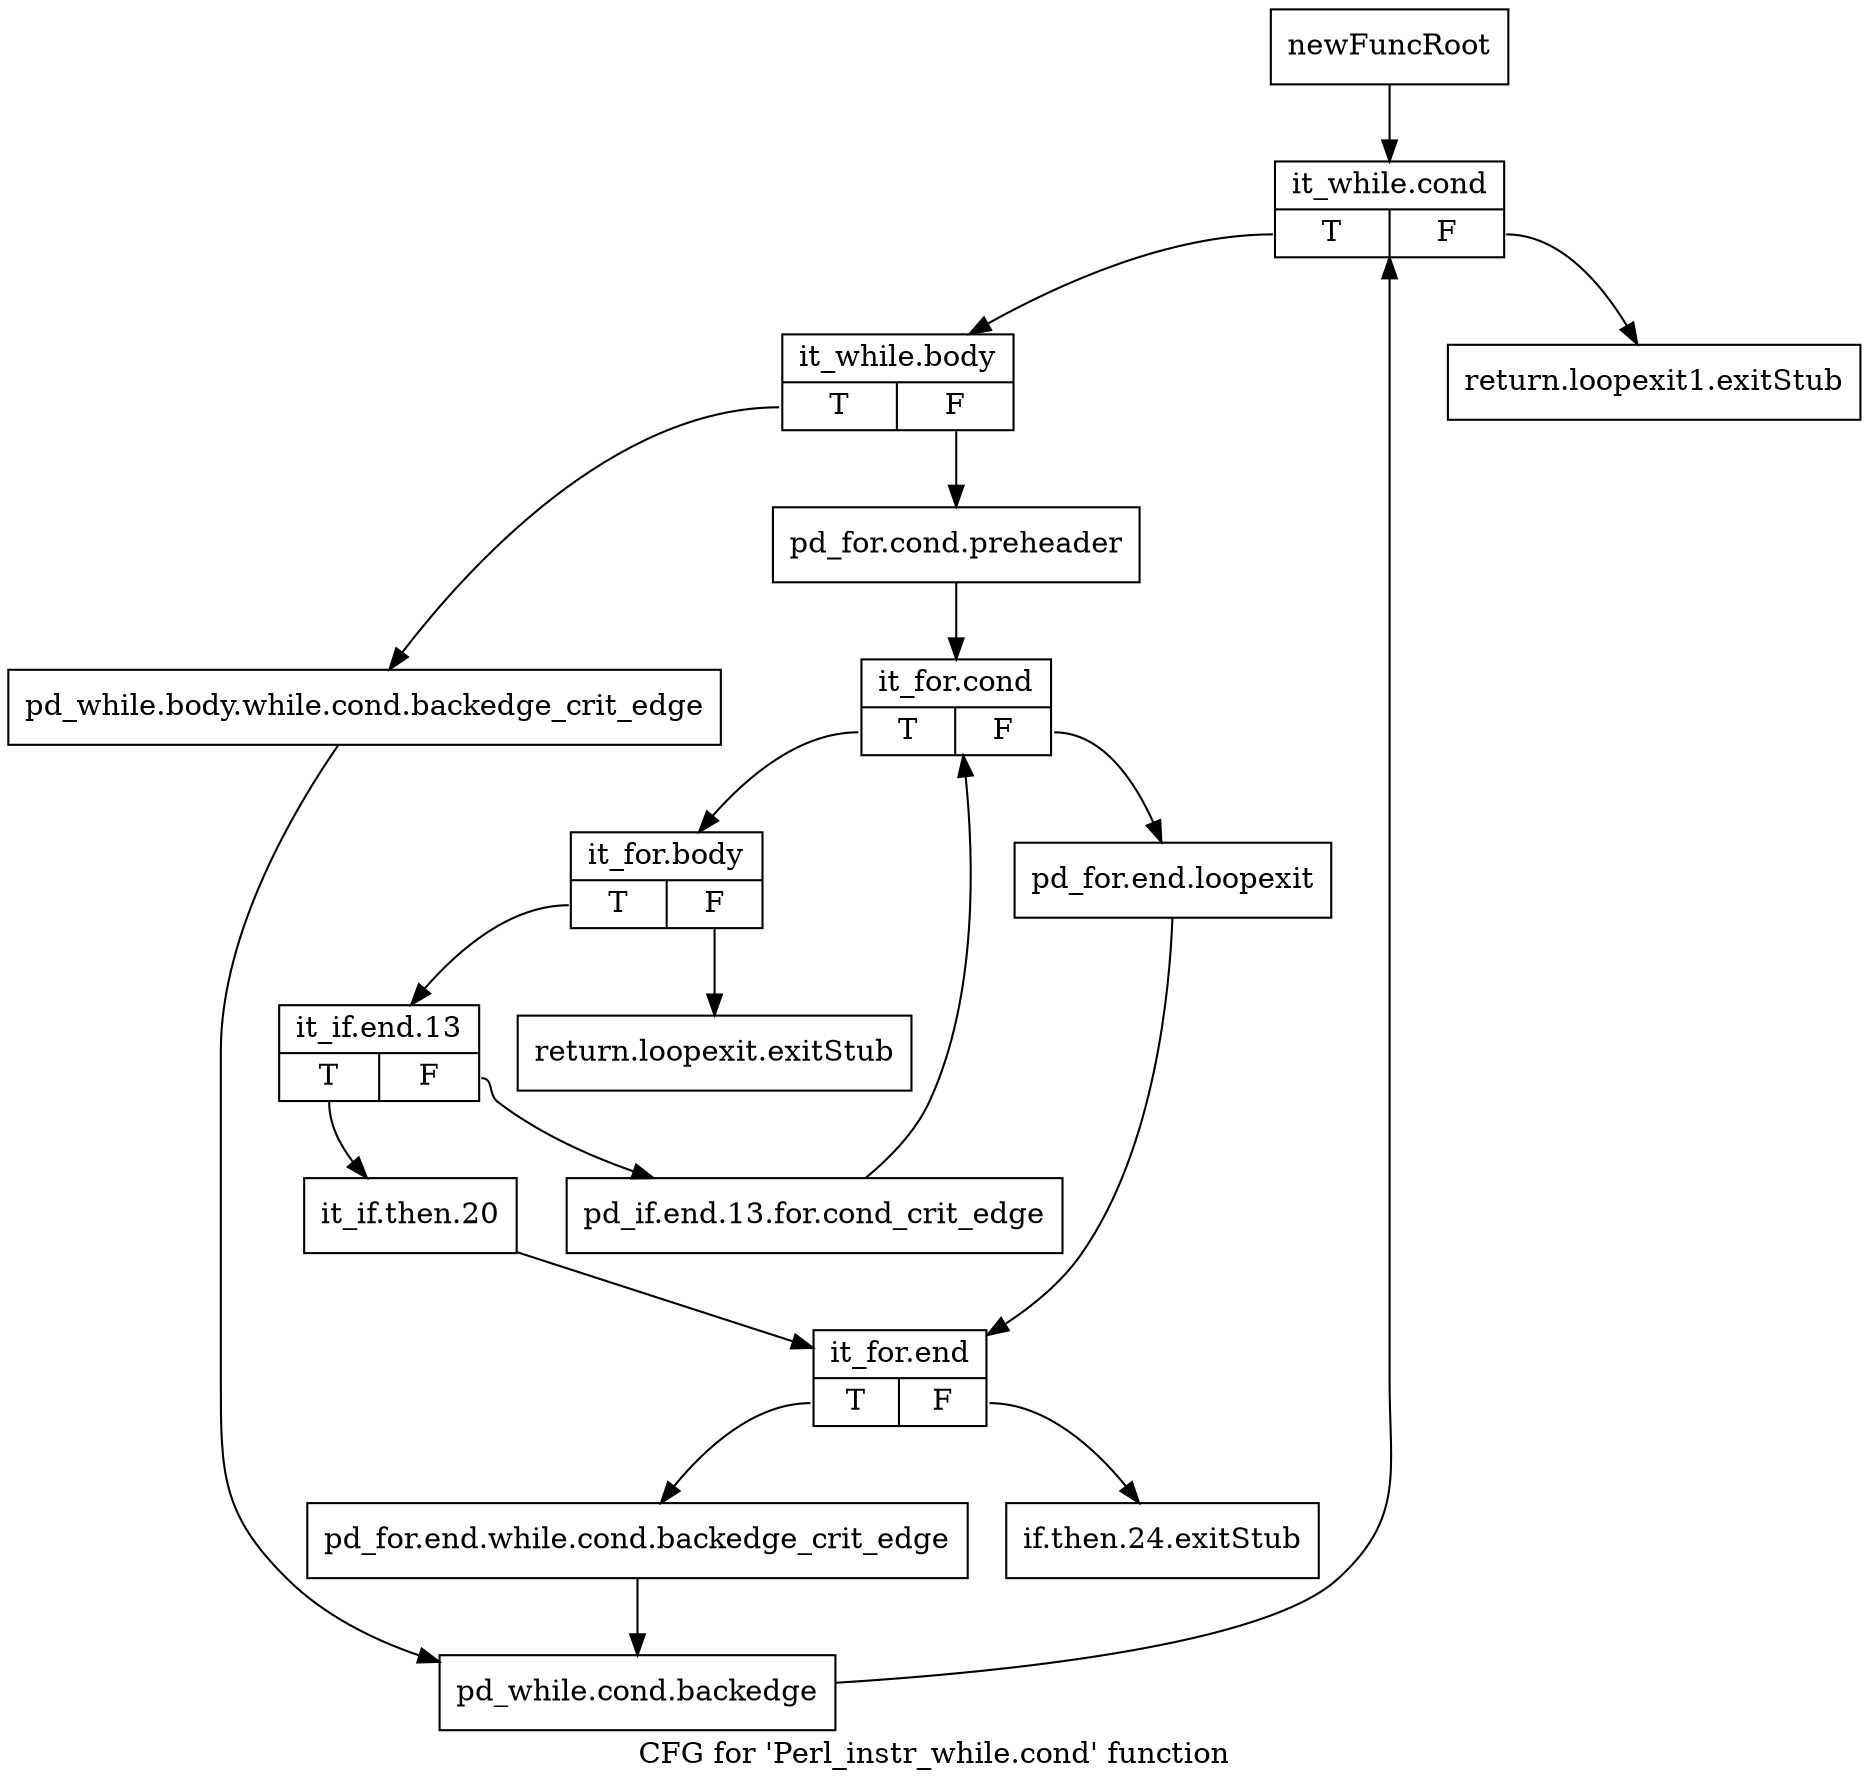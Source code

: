 digraph "CFG for 'Perl_instr_while.cond' function" {
	label="CFG for 'Perl_instr_while.cond' function";

	Node0x57fe480 [shape=record,label="{newFuncRoot}"];
	Node0x57fe480 -> Node0x57fedd0;
	Node0x57fe4d0 [shape=record,label="{return.loopexit1.exitStub}"];
	Node0x57fe520 [shape=record,label="{return.loopexit.exitStub}"];
	Node0x57fe570 [shape=record,label="{if.then.24.exitStub}"];
	Node0x57fedd0 [shape=record,label="{it_while.cond|{<s0>T|<s1>F}}"];
	Node0x57fedd0:s0 -> Node0x57fee20;
	Node0x57fedd0:s1 -> Node0x57fe4d0;
	Node0x57fee20 [shape=record,label="{it_while.body|{<s0>T|<s1>F}}"];
	Node0x57fee20:s0 -> Node0x57ff140;
	Node0x57fee20:s1 -> Node0x57fee70;
	Node0x57fee70 [shape=record,label="{pd_for.cond.preheader}"];
	Node0x57fee70 -> Node0x57feec0;
	Node0x57feec0 [shape=record,label="{it_for.cond|{<s0>T|<s1>F}}"];
	Node0x57feec0:s0 -> Node0x57fef60;
	Node0x57feec0:s1 -> Node0x57fef10;
	Node0x57fef10 [shape=record,label="{pd_for.end.loopexit}"];
	Node0x57fef10 -> Node0x57ff0a0;
	Node0x57fef60 [shape=record,label="{it_for.body|{<s0>T|<s1>F}}"];
	Node0x57fef60:s0 -> Node0x57fefb0;
	Node0x57fef60:s1 -> Node0x57fe520;
	Node0x57fefb0 [shape=record,label="{it_if.end.13|{<s0>T|<s1>F}}"];
	Node0x57fefb0:s0 -> Node0x57ff050;
	Node0x57fefb0:s1 -> Node0x57ff000;
	Node0x57ff000 [shape=record,label="{pd_if.end.13.for.cond_crit_edge}"];
	Node0x57ff000 -> Node0x57feec0;
	Node0x57ff050 [shape=record,label="{it_if.then.20}"];
	Node0x57ff050 -> Node0x57ff0a0;
	Node0x57ff0a0 [shape=record,label="{it_for.end|{<s0>T|<s1>F}}"];
	Node0x57ff0a0:s0 -> Node0x57ff0f0;
	Node0x57ff0a0:s1 -> Node0x57fe570;
	Node0x57ff0f0 [shape=record,label="{pd_for.end.while.cond.backedge_crit_edge}"];
	Node0x57ff0f0 -> Node0x57ff190;
	Node0x57ff140 [shape=record,label="{pd_while.body.while.cond.backedge_crit_edge}"];
	Node0x57ff140 -> Node0x57ff190;
	Node0x57ff190 [shape=record,label="{pd_while.cond.backedge}"];
	Node0x57ff190 -> Node0x57fedd0;
}
